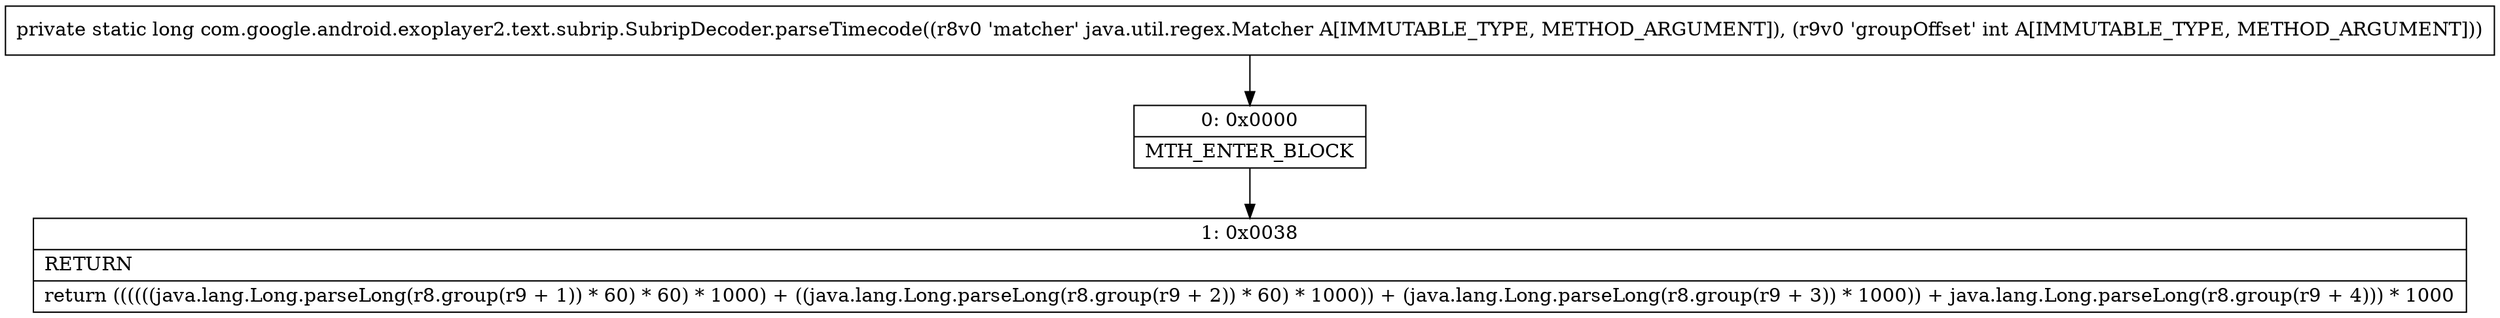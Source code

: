digraph "CFG forcom.google.android.exoplayer2.text.subrip.SubripDecoder.parseTimecode(Ljava\/util\/regex\/Matcher;I)J" {
Node_0 [shape=record,label="{0\:\ 0x0000|MTH_ENTER_BLOCK\l}"];
Node_1 [shape=record,label="{1\:\ 0x0038|RETURN\l|return ((((((java.lang.Long.parseLong(r8.group(r9 + 1)) * 60) * 60) * 1000) + ((java.lang.Long.parseLong(r8.group(r9 + 2)) * 60) * 1000)) + (java.lang.Long.parseLong(r8.group(r9 + 3)) * 1000)) + java.lang.Long.parseLong(r8.group(r9 + 4))) * 1000\l}"];
MethodNode[shape=record,label="{private static long com.google.android.exoplayer2.text.subrip.SubripDecoder.parseTimecode((r8v0 'matcher' java.util.regex.Matcher A[IMMUTABLE_TYPE, METHOD_ARGUMENT]), (r9v0 'groupOffset' int A[IMMUTABLE_TYPE, METHOD_ARGUMENT])) }"];
MethodNode -> Node_0;
Node_0 -> Node_1;
}

